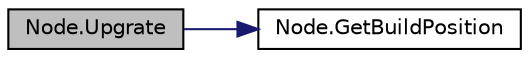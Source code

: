 digraph "Node.Upgrate"
{
 // LATEX_PDF_SIZE
  edge [fontname="Helvetica",fontsize="10",labelfontname="Helvetica",labelfontsize="10"];
  node [fontname="Helvetica",fontsize="10",shape=record];
  rankdir="LR";
  Node1 [label="Node.Upgrate",height=0.2,width=0.4,color="black", fillcolor="grey75", style="filled", fontcolor="black",tooltip="Функция улучшения башни"];
  Node1 -> Node2 [color="midnightblue",fontsize="10",style="solid",fontname="Helvetica"];
  Node2 [label="Node.GetBuildPosition",height=0.2,width=0.4,color="black", fillcolor="white", style="filled",URL="$class_node.html#afa0fce3455cabf190ff038f3b677a723",tooltip=" "];
}
